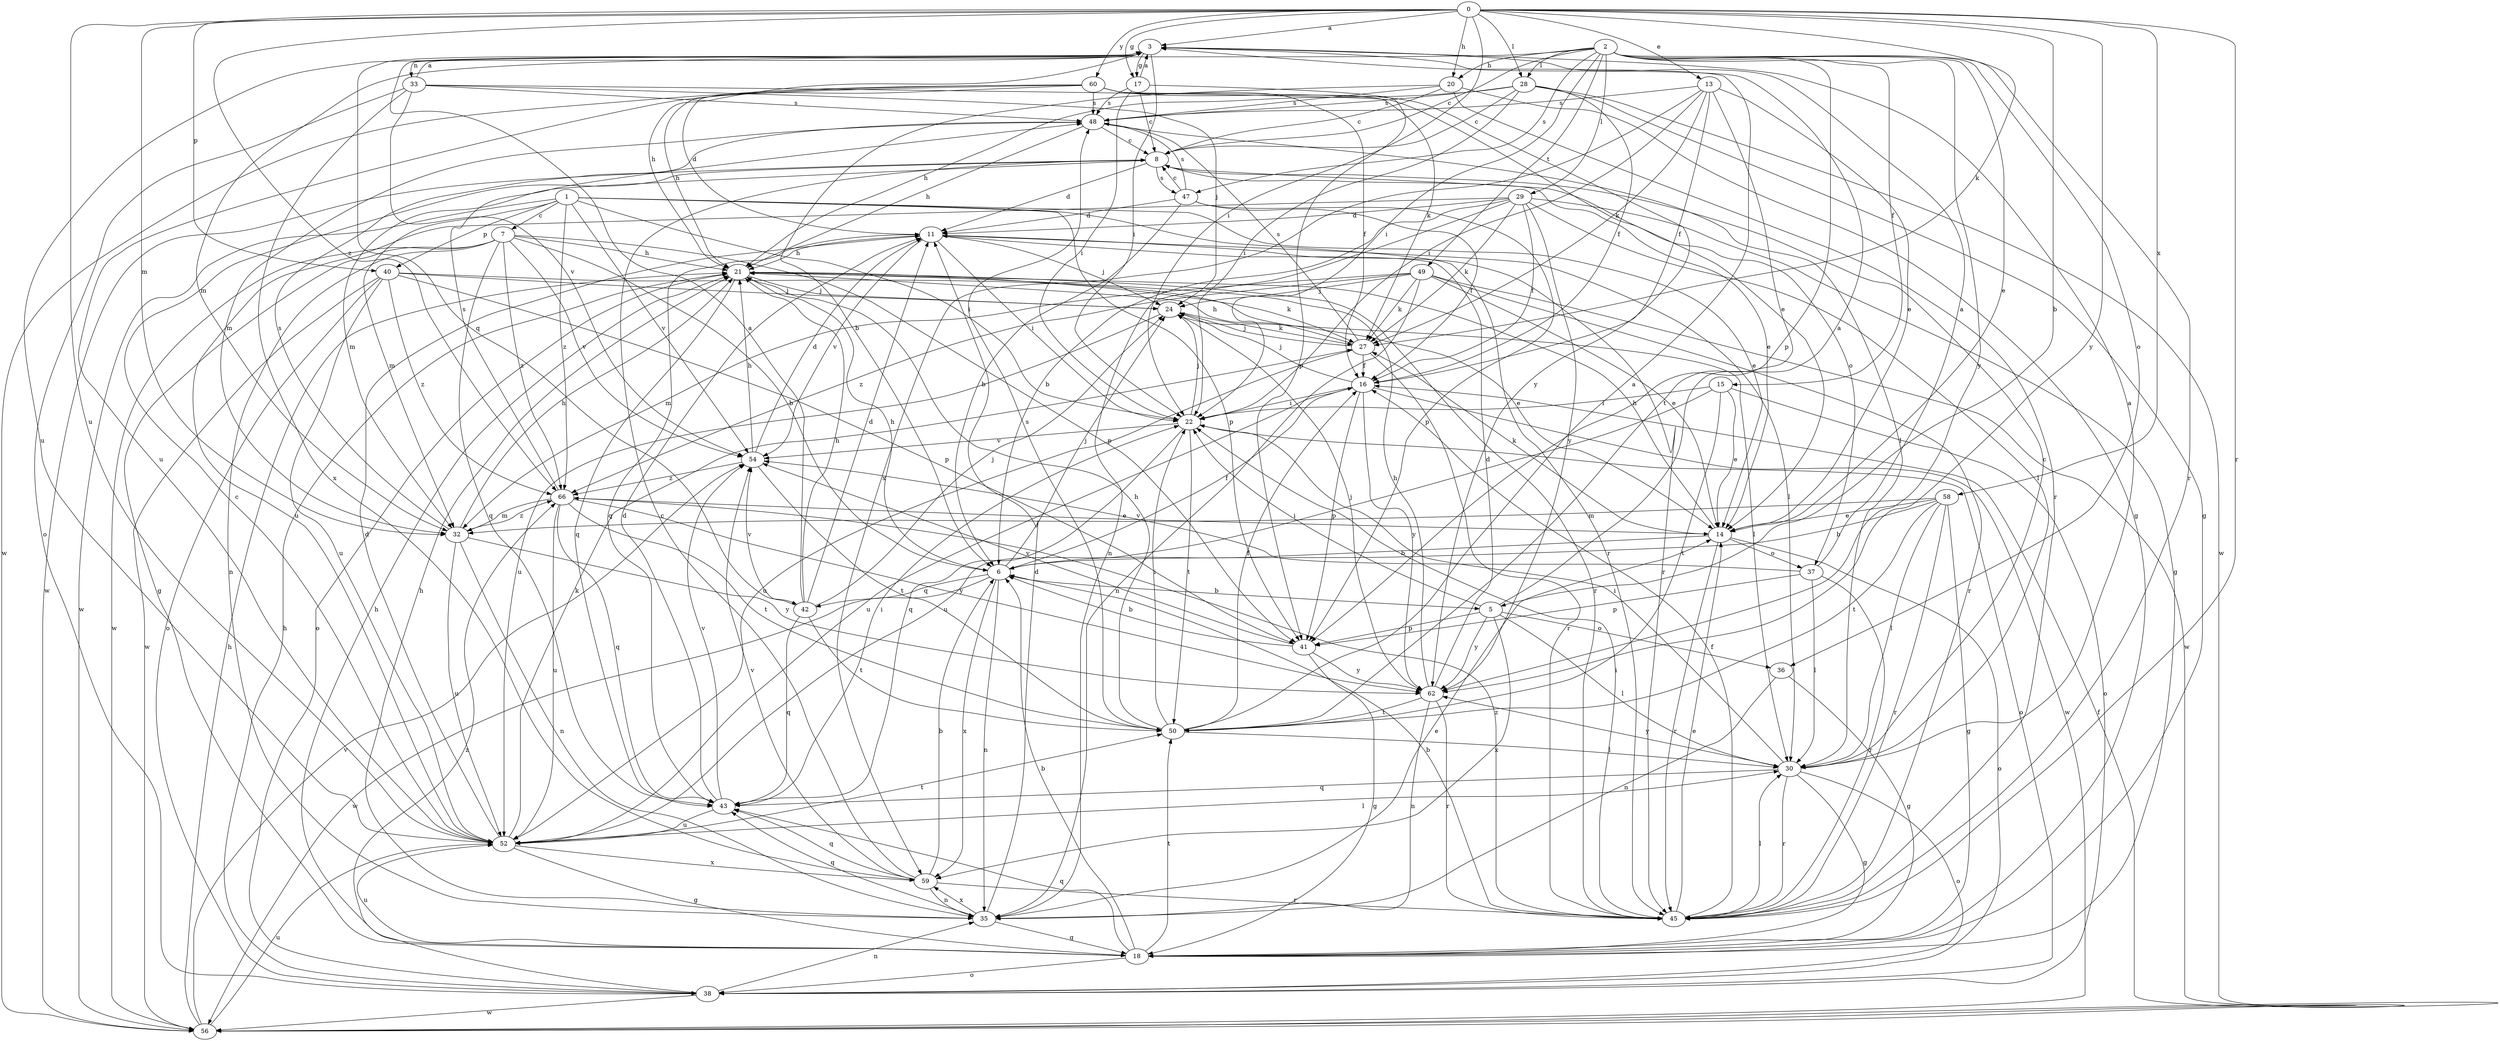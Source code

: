 strict digraph  {
0;
1;
2;
3;
5;
6;
7;
8;
11;
13;
14;
15;
16;
17;
18;
20;
21;
22;
24;
27;
28;
29;
30;
32;
33;
35;
36;
37;
38;
40;
41;
42;
43;
45;
47;
48;
49;
50;
52;
54;
56;
58;
59;
60;
62;
66;
0 -> 3  [label=a];
0 -> 5  [label=b];
0 -> 13  [label=e];
0 -> 17  [label=g];
0 -> 20  [label=h];
0 -> 22  [label=i];
0 -> 27  [label=k];
0 -> 28  [label=l];
0 -> 32  [label=m];
0 -> 40  [label=p];
0 -> 45  [label=r];
0 -> 52  [label=u];
0 -> 58  [label=x];
0 -> 60  [label=y];
0 -> 62  [label=y];
0 -> 66  [label=z];
1 -> 7  [label=c];
1 -> 14  [label=e];
1 -> 22  [label=i];
1 -> 32  [label=m];
1 -> 40  [label=p];
1 -> 41  [label=p];
1 -> 45  [label=r];
1 -> 54  [label=v];
1 -> 56  [label=w];
1 -> 66  [label=z];
2 -> 8  [label=c];
2 -> 14  [label=e];
2 -> 15  [label=f];
2 -> 20  [label=h];
2 -> 22  [label=i];
2 -> 28  [label=l];
2 -> 29  [label=l];
2 -> 32  [label=m];
2 -> 36  [label=o];
2 -> 41  [label=p];
2 -> 45  [label=r];
2 -> 47  [label=s];
2 -> 49  [label=t];
2 -> 62  [label=y];
3 -> 17  [label=g];
3 -> 21  [label=h];
3 -> 22  [label=i];
3 -> 33  [label=n];
3 -> 42  [label=q];
3 -> 52  [label=u];
5 -> 3  [label=a];
5 -> 22  [label=i];
5 -> 30  [label=l];
5 -> 36  [label=o];
5 -> 41  [label=p];
5 -> 59  [label=x];
5 -> 62  [label=y];
6 -> 5  [label=b];
6 -> 16  [label=f];
6 -> 21  [label=h];
6 -> 24  [label=j];
6 -> 35  [label=n];
6 -> 42  [label=q];
6 -> 56  [label=w];
6 -> 59  [label=x];
7 -> 6  [label=b];
7 -> 18  [label=g];
7 -> 21  [label=h];
7 -> 35  [label=n];
7 -> 41  [label=p];
7 -> 43  [label=q];
7 -> 54  [label=v];
7 -> 56  [label=w];
7 -> 66  [label=z];
8 -> 11  [label=d];
8 -> 14  [label=e];
8 -> 32  [label=m];
8 -> 37  [label=o];
8 -> 47  [label=s];
8 -> 56  [label=w];
11 -> 21  [label=h];
11 -> 22  [label=i];
11 -> 24  [label=j];
11 -> 30  [label=l];
11 -> 43  [label=q];
11 -> 45  [label=r];
11 -> 54  [label=v];
13 -> 14  [label=e];
13 -> 16  [label=f];
13 -> 22  [label=i];
13 -> 27  [label=k];
13 -> 48  [label=s];
13 -> 50  [label=t];
13 -> 59  [label=x];
14 -> 6  [label=b];
14 -> 21  [label=h];
14 -> 27  [label=k];
14 -> 37  [label=o];
14 -> 38  [label=o];
14 -> 45  [label=r];
15 -> 14  [label=e];
15 -> 22  [label=i];
15 -> 38  [label=o];
15 -> 50  [label=t];
15 -> 52  [label=u];
16 -> 22  [label=i];
16 -> 24  [label=j];
16 -> 41  [label=p];
16 -> 52  [label=u];
16 -> 56  [label=w];
16 -> 62  [label=y];
17 -> 3  [label=a];
17 -> 8  [label=c];
17 -> 22  [label=i];
17 -> 41  [label=p];
17 -> 48  [label=s];
18 -> 6  [label=b];
18 -> 21  [label=h];
18 -> 38  [label=o];
18 -> 43  [label=q];
18 -> 50  [label=t];
18 -> 52  [label=u];
20 -> 6  [label=b];
20 -> 8  [label=c];
20 -> 18  [label=g];
20 -> 45  [label=r];
20 -> 48  [label=s];
21 -> 24  [label=j];
21 -> 27  [label=k];
21 -> 38  [label=o];
21 -> 43  [label=q];
21 -> 45  [label=r];
22 -> 24  [label=j];
22 -> 38  [label=o];
22 -> 43  [label=q];
22 -> 50  [label=t];
22 -> 54  [label=v];
24 -> 27  [label=k];
24 -> 30  [label=l];
24 -> 52  [label=u];
27 -> 16  [label=f];
27 -> 21  [label=h];
27 -> 24  [label=j];
27 -> 45  [label=r];
27 -> 48  [label=s];
27 -> 52  [label=u];
28 -> 8  [label=c];
28 -> 16  [label=f];
28 -> 18  [label=g];
28 -> 21  [label=h];
28 -> 22  [label=i];
28 -> 48  [label=s];
28 -> 56  [label=w];
29 -> 6  [label=b];
29 -> 11  [label=d];
29 -> 16  [label=f];
29 -> 18  [label=g];
29 -> 27  [label=k];
29 -> 30  [label=l];
29 -> 35  [label=n];
29 -> 52  [label=u];
29 -> 62  [label=y];
30 -> 3  [label=a];
30 -> 8  [label=c];
30 -> 18  [label=g];
30 -> 22  [label=i];
30 -> 38  [label=o];
30 -> 43  [label=q];
30 -> 45  [label=r];
30 -> 62  [label=y];
32 -> 21  [label=h];
32 -> 35  [label=n];
32 -> 48  [label=s];
32 -> 52  [label=u];
32 -> 62  [label=y];
32 -> 66  [label=z];
33 -> 3  [label=a];
33 -> 14  [label=e];
33 -> 24  [label=j];
33 -> 38  [label=o];
33 -> 48  [label=s];
33 -> 54  [label=v];
33 -> 59  [label=x];
35 -> 11  [label=d];
35 -> 14  [label=e];
35 -> 18  [label=g];
35 -> 21  [label=h];
35 -> 43  [label=q];
35 -> 59  [label=x];
36 -> 18  [label=g];
36 -> 35  [label=n];
37 -> 3  [label=a];
37 -> 30  [label=l];
37 -> 41  [label=p];
37 -> 45  [label=r];
37 -> 54  [label=v];
38 -> 21  [label=h];
38 -> 35  [label=n];
38 -> 56  [label=w];
38 -> 66  [label=z];
40 -> 14  [label=e];
40 -> 24  [label=j];
40 -> 38  [label=o];
40 -> 41  [label=p];
40 -> 52  [label=u];
40 -> 56  [label=w];
40 -> 66  [label=z];
41 -> 6  [label=b];
41 -> 18  [label=g];
41 -> 54  [label=v];
41 -> 62  [label=y];
42 -> 3  [label=a];
42 -> 11  [label=d];
42 -> 21  [label=h];
42 -> 24  [label=j];
42 -> 43  [label=q];
42 -> 50  [label=t];
42 -> 54  [label=v];
43 -> 11  [label=d];
43 -> 22  [label=i];
43 -> 52  [label=u];
43 -> 54  [label=v];
45 -> 6  [label=b];
45 -> 14  [label=e];
45 -> 16  [label=f];
45 -> 22  [label=i];
45 -> 30  [label=l];
45 -> 66  [label=z];
47 -> 6  [label=b];
47 -> 8  [label=c];
47 -> 11  [label=d];
47 -> 16  [label=f];
47 -> 41  [label=p];
47 -> 48  [label=s];
48 -> 8  [label=c];
48 -> 21  [label=h];
48 -> 30  [label=l];
48 -> 32  [label=m];
49 -> 14  [label=e];
49 -> 24  [label=j];
49 -> 27  [label=k];
49 -> 32  [label=m];
49 -> 35  [label=n];
49 -> 45  [label=r];
49 -> 56  [label=w];
49 -> 66  [label=z];
50 -> 3  [label=a];
50 -> 16  [label=f];
50 -> 21  [label=h];
50 -> 22  [label=i];
50 -> 30  [label=l];
50 -> 48  [label=s];
52 -> 8  [label=c];
52 -> 11  [label=d];
52 -> 18  [label=g];
52 -> 27  [label=k];
52 -> 30  [label=l];
52 -> 50  [label=t];
52 -> 59  [label=x];
54 -> 11  [label=d];
54 -> 21  [label=h];
54 -> 50  [label=t];
54 -> 66  [label=z];
56 -> 16  [label=f];
56 -> 21  [label=h];
56 -> 52  [label=u];
56 -> 54  [label=v];
58 -> 6  [label=b];
58 -> 14  [label=e];
58 -> 18  [label=g];
58 -> 30  [label=l];
58 -> 32  [label=m];
58 -> 45  [label=r];
58 -> 50  [label=t];
59 -> 6  [label=b];
59 -> 8  [label=c];
59 -> 35  [label=n];
59 -> 43  [label=q];
59 -> 45  [label=r];
59 -> 54  [label=v];
60 -> 11  [label=d];
60 -> 16  [label=f];
60 -> 21  [label=h];
60 -> 27  [label=k];
60 -> 48  [label=s];
60 -> 52  [label=u];
60 -> 56  [label=w];
60 -> 62  [label=y];
62 -> 11  [label=d];
62 -> 21  [label=h];
62 -> 24  [label=j];
62 -> 35  [label=n];
62 -> 45  [label=r];
62 -> 50  [label=t];
66 -> 14  [label=e];
66 -> 32  [label=m];
66 -> 43  [label=q];
66 -> 48  [label=s];
66 -> 50  [label=t];
66 -> 52  [label=u];
66 -> 62  [label=y];
}
